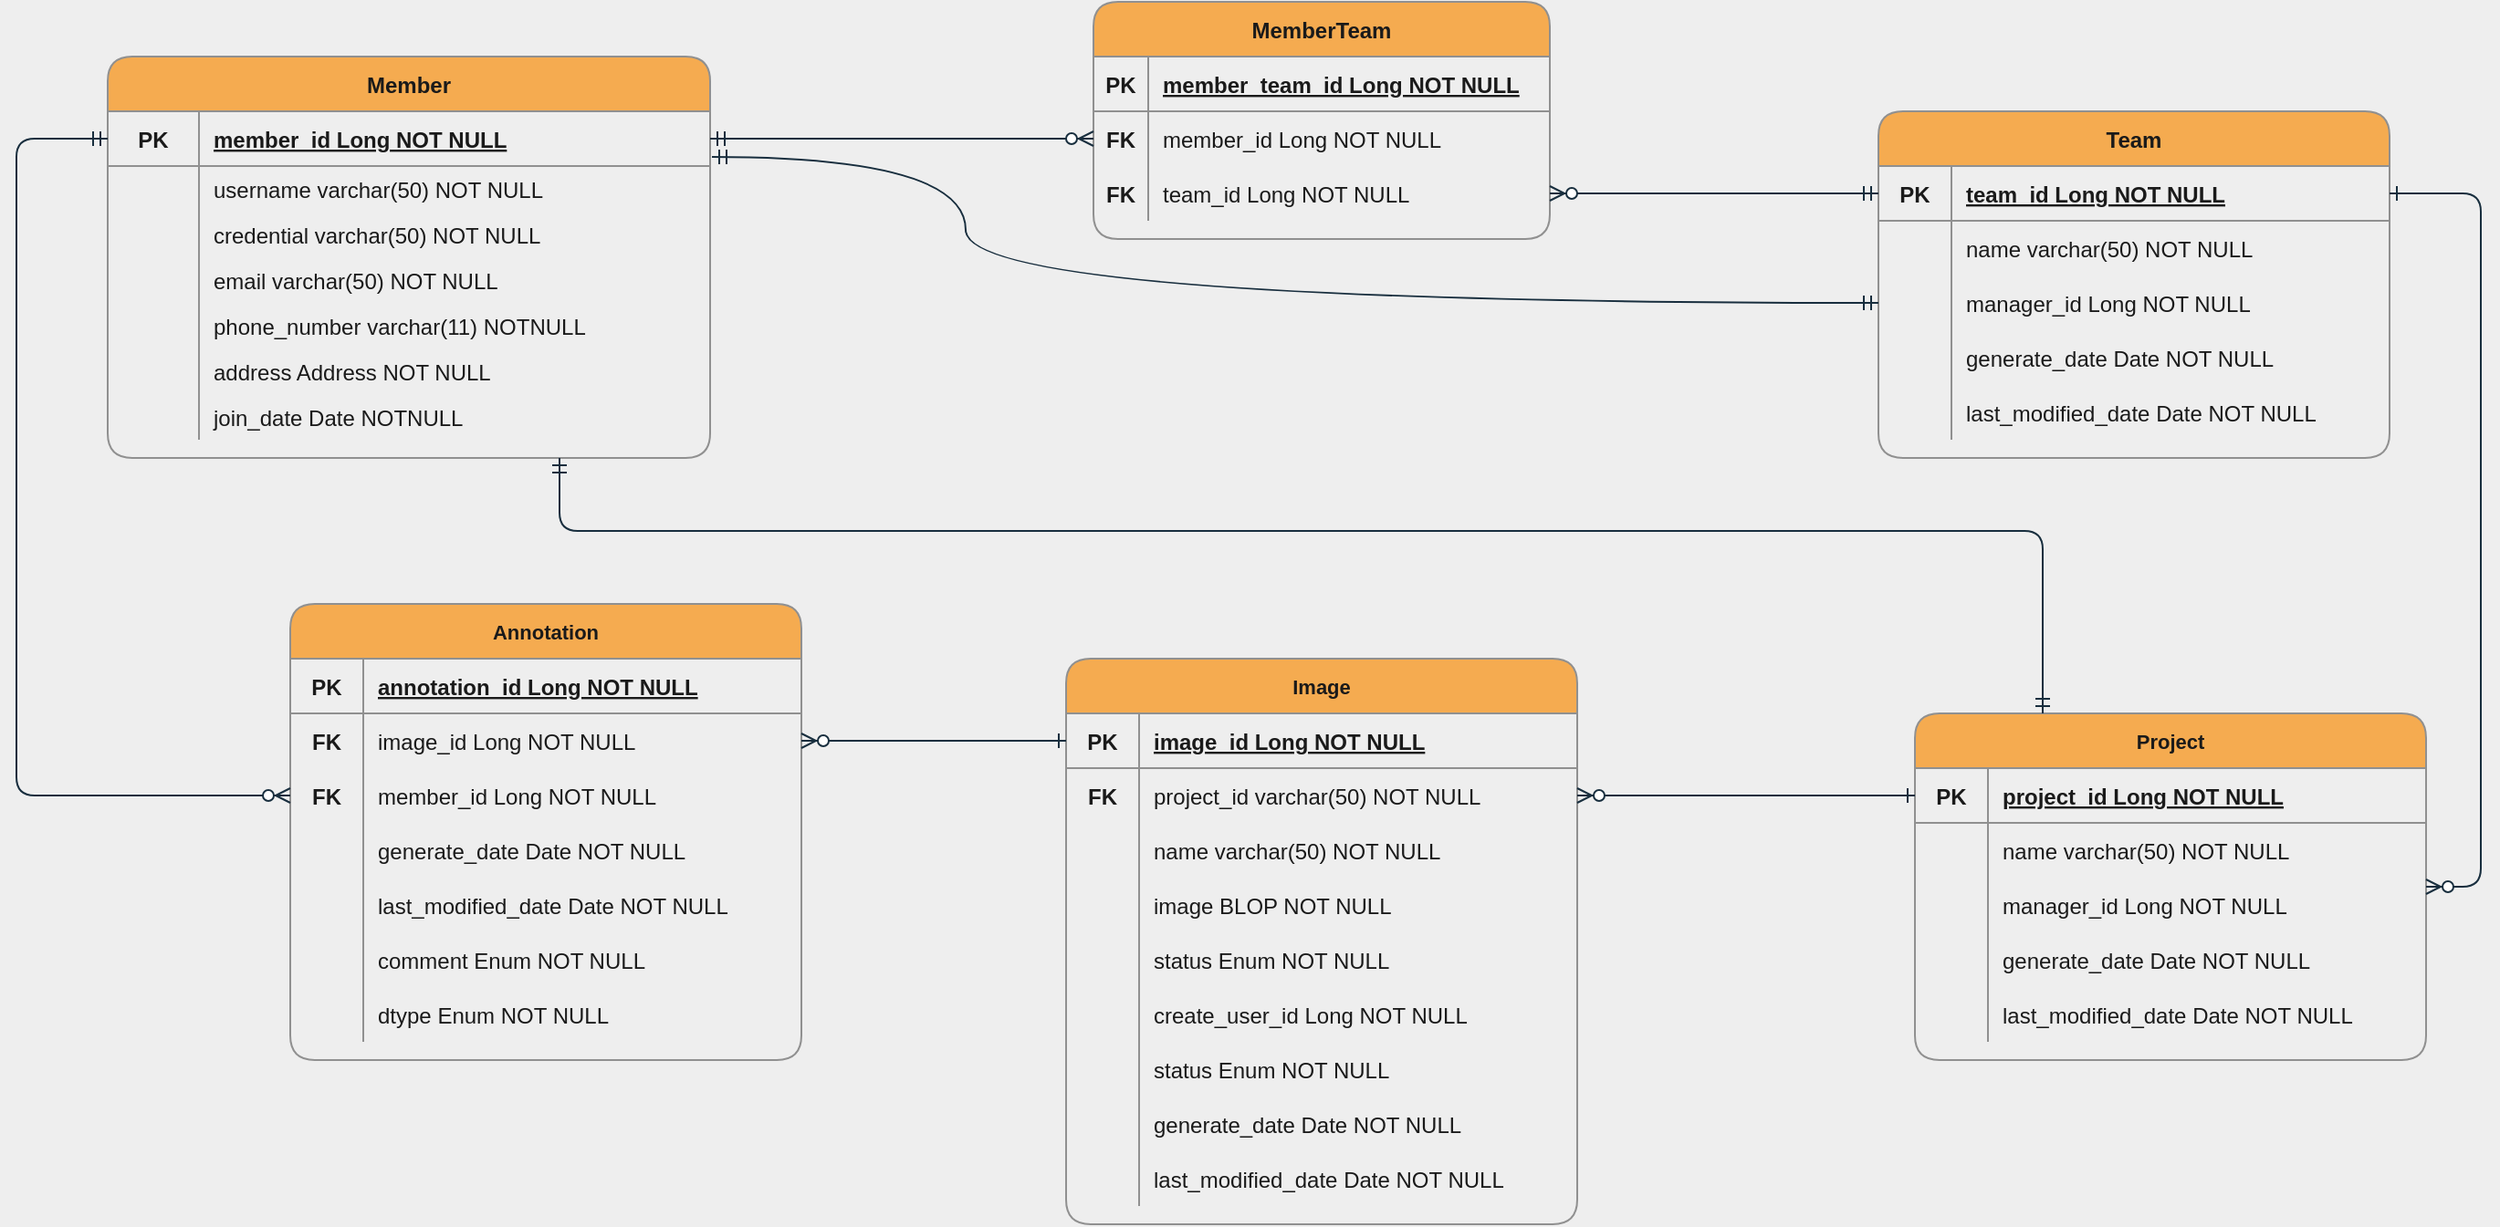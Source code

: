 <mxfile version="16.5.3" type="github">
  <diagram id="R2lEEEUBdFMjLlhIrx00" name="Page-1">
    <mxGraphModel dx="1135" dy="698" grid="1" gridSize="10" guides="1" tooltips="1" connect="1" arrows="1" fold="1" page="1" pageScale="1" pageWidth="291" pageHeight="413" background="#EEEEEE" math="0" shadow="0" extFonts="Permanent Marker^https://fonts.googleapis.com/css?family=Permanent+Marker">
      <root>
        <object label="" id="0">
          <mxCell />
        </object>
        <mxCell id="1" parent="0" />
        <mxCell id="C-vyLk0tnHw3VtMMgP7b-2" value="MemberTeam" style="shape=table;startSize=30;container=1;collapsible=1;childLayout=tableLayout;fixedRows=1;rowLines=0;fontStyle=1;align=center;resizeLast=1;fillColor=#F5AB50;strokeColor=#909090;fontColor=#1A1A1A;rounded=1;" parent="1" vertex="1">
          <mxGeometry x="1070" y="90" width="250" height="130" as="geometry" />
        </mxCell>
        <mxCell id="C-vyLk0tnHw3VtMMgP7b-3" value="" style="shape=partialRectangle;collapsible=0;dropTarget=0;pointerEvents=0;fillColor=none;points=[[0,0.5],[1,0.5]];portConstraint=eastwest;top=0;left=0;right=0;bottom=1;strokeColor=#909090;fontColor=#1A1A1A;rounded=1;" parent="C-vyLk0tnHw3VtMMgP7b-2" vertex="1">
          <mxGeometry y="30" width="250" height="30" as="geometry" />
        </mxCell>
        <mxCell id="C-vyLk0tnHw3VtMMgP7b-4" value="PK" style="shape=partialRectangle;overflow=hidden;connectable=0;fillColor=none;top=0;left=0;bottom=0;right=0;fontStyle=1;strokeColor=#909090;fontColor=#1A1A1A;rounded=1;" parent="C-vyLk0tnHw3VtMMgP7b-3" vertex="1">
          <mxGeometry width="30" height="30" as="geometry">
            <mxRectangle width="30" height="30" as="alternateBounds" />
          </mxGeometry>
        </mxCell>
        <mxCell id="C-vyLk0tnHw3VtMMgP7b-5" value="member_team_id Long NOT NULL " style="shape=partialRectangle;overflow=hidden;connectable=0;fillColor=none;top=0;left=0;bottom=0;right=0;align=left;spacingLeft=6;fontStyle=5;strokeColor=#909090;fontColor=#1A1A1A;rounded=1;" parent="C-vyLk0tnHw3VtMMgP7b-3" vertex="1">
          <mxGeometry x="30" width="220" height="30" as="geometry">
            <mxRectangle width="220" height="30" as="alternateBounds" />
          </mxGeometry>
        </mxCell>
        <mxCell id="C-vyLk0tnHw3VtMMgP7b-6" value="" style="shape=partialRectangle;collapsible=0;dropTarget=0;pointerEvents=0;fillColor=none;points=[[0,0.5],[1,0.5]];portConstraint=eastwest;top=0;left=0;right=0;bottom=0;strokeColor=#909090;fontColor=#1A1A1A;rounded=1;" parent="C-vyLk0tnHw3VtMMgP7b-2" vertex="1">
          <mxGeometry y="60" width="250" height="30" as="geometry" />
        </mxCell>
        <mxCell id="C-vyLk0tnHw3VtMMgP7b-7" value="FK" style="shape=partialRectangle;overflow=hidden;connectable=0;fillColor=none;top=0;left=0;bottom=0;right=0;strokeColor=#909090;fontColor=#1A1A1A;rounded=1;fontStyle=1" parent="C-vyLk0tnHw3VtMMgP7b-6" vertex="1">
          <mxGeometry width="30" height="30" as="geometry">
            <mxRectangle width="30" height="30" as="alternateBounds" />
          </mxGeometry>
        </mxCell>
        <mxCell id="C-vyLk0tnHw3VtMMgP7b-8" value="member_id Long NOT NULL" style="shape=partialRectangle;overflow=hidden;connectable=0;fillColor=none;top=0;left=0;bottom=0;right=0;align=left;spacingLeft=6;strokeColor=#909090;fontColor=#1A1A1A;rounded=1;" parent="C-vyLk0tnHw3VtMMgP7b-6" vertex="1">
          <mxGeometry x="30" width="220" height="30" as="geometry">
            <mxRectangle width="220" height="30" as="alternateBounds" />
          </mxGeometry>
        </mxCell>
        <mxCell id="C-vyLk0tnHw3VtMMgP7b-9" value="" style="shape=partialRectangle;collapsible=0;dropTarget=0;pointerEvents=0;fillColor=none;points=[[0,0.5],[1,0.5]];portConstraint=eastwest;top=0;left=0;right=0;bottom=0;strokeColor=#909090;fontColor=#1A1A1A;rounded=1;" parent="C-vyLk0tnHw3VtMMgP7b-2" vertex="1">
          <mxGeometry y="90" width="250" height="30" as="geometry" />
        </mxCell>
        <mxCell id="C-vyLk0tnHw3VtMMgP7b-10" value="FK" style="shape=partialRectangle;overflow=hidden;connectable=0;fillColor=none;top=0;left=0;bottom=0;right=0;strokeColor=#909090;fontColor=#1A1A1A;rounded=1;fontStyle=1" parent="C-vyLk0tnHw3VtMMgP7b-9" vertex="1">
          <mxGeometry width="30" height="30" as="geometry">
            <mxRectangle width="30" height="30" as="alternateBounds" />
          </mxGeometry>
        </mxCell>
        <mxCell id="C-vyLk0tnHw3VtMMgP7b-11" value="team_id Long NOT NULL" style="shape=partialRectangle;overflow=hidden;connectable=0;fillColor=none;top=0;left=0;bottom=0;right=0;align=left;spacingLeft=6;strokeColor=#909090;fontColor=#1A1A1A;rounded=1;" parent="C-vyLk0tnHw3VtMMgP7b-9" vertex="1">
          <mxGeometry x="30" width="220" height="30" as="geometry">
            <mxRectangle width="220" height="30" as="alternateBounds" />
          </mxGeometry>
        </mxCell>
        <mxCell id="C-vyLk0tnHw3VtMMgP7b-23" value="Member" style="shape=table;startSize=30;container=1;collapsible=1;childLayout=tableLayout;fixedRows=1;rowLines=0;fontStyle=1;align=center;resizeLast=1;fillColor=#F5AB50;strokeColor=#909090;fontColor=#1A1A1A;rounded=1;" parent="1" vertex="1">
          <mxGeometry x="530" y="120" width="330" height="220" as="geometry">
            <mxRectangle x="390" y="165" width="80" height="30" as="alternateBounds" />
          </mxGeometry>
        </mxCell>
        <mxCell id="C-vyLk0tnHw3VtMMgP7b-24" value="" style="shape=partialRectangle;collapsible=0;dropTarget=0;pointerEvents=0;fillColor=none;points=[[0,0.5],[1,0.5]];portConstraint=eastwest;top=0;left=0;right=0;bottom=1;strokeColor=#909090;fontColor=#1A1A1A;rounded=1;" parent="C-vyLk0tnHw3VtMMgP7b-23" vertex="1">
          <mxGeometry y="30" width="330" height="30" as="geometry" />
        </mxCell>
        <mxCell id="C-vyLk0tnHw3VtMMgP7b-25" value="PK" style="shape=partialRectangle;overflow=hidden;connectable=0;fillColor=none;top=0;left=0;bottom=0;right=0;fontStyle=1;strokeColor=#909090;fontColor=#1A1A1A;rounded=1;" parent="C-vyLk0tnHw3VtMMgP7b-24" vertex="1">
          <mxGeometry width="50" height="30" as="geometry">
            <mxRectangle width="50" height="30" as="alternateBounds" />
          </mxGeometry>
        </mxCell>
        <mxCell id="C-vyLk0tnHw3VtMMgP7b-26" value="member_id Long NOT NULL " style="shape=partialRectangle;overflow=hidden;connectable=0;fillColor=none;top=0;left=0;bottom=0;right=0;align=left;spacingLeft=6;fontStyle=5;strokeColor=#909090;fontColor=#1A1A1A;rounded=1;" parent="C-vyLk0tnHw3VtMMgP7b-24" vertex="1">
          <mxGeometry x="50" width="280" height="30" as="geometry">
            <mxRectangle width="280" height="30" as="alternateBounds" />
          </mxGeometry>
        </mxCell>
        <mxCell id="C-vyLk0tnHw3VtMMgP7b-27" value="" style="shape=partialRectangle;collapsible=0;dropTarget=0;pointerEvents=0;fillColor=none;points=[[0,0.5],[1,0.5]];portConstraint=eastwest;top=0;left=0;right=0;bottom=0;strokeColor=#909090;fontColor=#1A1A1A;rounded=1;" parent="C-vyLk0tnHw3VtMMgP7b-23" vertex="1">
          <mxGeometry y="60" width="330" height="25" as="geometry" />
        </mxCell>
        <mxCell id="C-vyLk0tnHw3VtMMgP7b-28" value="" style="shape=partialRectangle;overflow=hidden;connectable=0;fillColor=none;top=0;left=0;bottom=0;right=0;strokeColor=#909090;fontColor=#1A1A1A;rounded=1;" parent="C-vyLk0tnHw3VtMMgP7b-27" vertex="1">
          <mxGeometry width="50" height="25" as="geometry">
            <mxRectangle width="50" height="25" as="alternateBounds" />
          </mxGeometry>
        </mxCell>
        <mxCell id="C-vyLk0tnHw3VtMMgP7b-29" value="username varchar(50) NOT NULL" style="shape=partialRectangle;overflow=hidden;connectable=0;fillColor=none;top=0;left=0;bottom=0;right=0;align=left;spacingLeft=6;strokeColor=#909090;fontColor=#1A1A1A;rounded=1;" parent="C-vyLk0tnHw3VtMMgP7b-27" vertex="1">
          <mxGeometry x="50" width="280" height="25" as="geometry">
            <mxRectangle width="280" height="25" as="alternateBounds" />
          </mxGeometry>
        </mxCell>
        <mxCell id="mvUCAgtBvGVkwwr2Q1S8-31" value="" style="shape=partialRectangle;collapsible=0;dropTarget=0;pointerEvents=0;fillColor=none;points=[[0,0.5],[1,0.5]];portConstraint=eastwest;top=0;left=0;right=0;bottom=0;strokeColor=#909090;fontColor=#1A1A1A;rounded=1;" parent="C-vyLk0tnHw3VtMMgP7b-23" vertex="1">
          <mxGeometry y="85" width="330" height="25" as="geometry" />
        </mxCell>
        <mxCell id="mvUCAgtBvGVkwwr2Q1S8-32" value="" style="shape=partialRectangle;overflow=hidden;connectable=0;fillColor=none;top=0;left=0;bottom=0;right=0;strokeColor=#909090;fontColor=#1A1A1A;rounded=1;" parent="mvUCAgtBvGVkwwr2Q1S8-31" vertex="1">
          <mxGeometry width="50" height="25" as="geometry">
            <mxRectangle width="50" height="25" as="alternateBounds" />
          </mxGeometry>
        </mxCell>
        <mxCell id="mvUCAgtBvGVkwwr2Q1S8-33" value="credential varchar(50) NOT NULL" style="shape=partialRectangle;overflow=hidden;connectable=0;fillColor=none;top=0;left=0;bottom=0;right=0;align=left;spacingLeft=6;strokeColor=#909090;fontColor=#1A1A1A;rounded=1;" parent="mvUCAgtBvGVkwwr2Q1S8-31" vertex="1">
          <mxGeometry x="50" width="280" height="25" as="geometry">
            <mxRectangle width="280" height="25" as="alternateBounds" />
          </mxGeometry>
        </mxCell>
        <mxCell id="mvUCAgtBvGVkwwr2Q1S8-34" value="" style="shape=partialRectangle;collapsible=0;dropTarget=0;pointerEvents=0;fillColor=none;points=[[0,0.5],[1,0.5]];portConstraint=eastwest;top=0;left=0;right=0;bottom=0;strokeColor=#909090;fontColor=#1A1A1A;rounded=1;" parent="C-vyLk0tnHw3VtMMgP7b-23" vertex="1">
          <mxGeometry y="110" width="330" height="25" as="geometry" />
        </mxCell>
        <mxCell id="mvUCAgtBvGVkwwr2Q1S8-35" value="" style="shape=partialRectangle;overflow=hidden;connectable=0;fillColor=none;top=0;left=0;bottom=0;right=0;strokeColor=#909090;fontColor=#1A1A1A;rounded=1;" parent="mvUCAgtBvGVkwwr2Q1S8-34" vertex="1">
          <mxGeometry width="50" height="25" as="geometry">
            <mxRectangle width="50" height="25" as="alternateBounds" />
          </mxGeometry>
        </mxCell>
        <mxCell id="mvUCAgtBvGVkwwr2Q1S8-36" value="email varchar(50) NOT NULL" style="shape=partialRectangle;overflow=hidden;connectable=0;fillColor=none;top=0;left=0;bottom=0;right=0;align=left;spacingLeft=6;strokeColor=#909090;fontColor=#1A1A1A;rounded=1;" parent="mvUCAgtBvGVkwwr2Q1S8-34" vertex="1">
          <mxGeometry x="50" width="280" height="25" as="geometry">
            <mxRectangle width="280" height="25" as="alternateBounds" />
          </mxGeometry>
        </mxCell>
        <mxCell id="mvUCAgtBvGVkwwr2Q1S8-40" value="" style="shape=partialRectangle;collapsible=0;dropTarget=0;pointerEvents=0;fillColor=none;points=[[0,0.5],[1,0.5]];portConstraint=eastwest;top=0;left=0;right=0;bottom=0;strokeColor=#909090;fontColor=#1A1A1A;rounded=1;" parent="C-vyLk0tnHw3VtMMgP7b-23" vertex="1">
          <mxGeometry y="135" width="330" height="25" as="geometry" />
        </mxCell>
        <mxCell id="mvUCAgtBvGVkwwr2Q1S8-41" value="" style="shape=partialRectangle;overflow=hidden;connectable=0;fillColor=none;top=0;left=0;bottom=0;right=0;strokeColor=#909090;fontColor=#1A1A1A;rounded=1;" parent="mvUCAgtBvGVkwwr2Q1S8-40" vertex="1">
          <mxGeometry width="50" height="25" as="geometry">
            <mxRectangle width="50" height="25" as="alternateBounds" />
          </mxGeometry>
        </mxCell>
        <mxCell id="mvUCAgtBvGVkwwr2Q1S8-42" value="phone_number varchar(11) NOTNULL" style="shape=partialRectangle;overflow=hidden;connectable=0;fillColor=none;top=0;left=0;bottom=0;right=0;align=left;spacingLeft=6;strokeColor=#909090;fontColor=#1A1A1A;rounded=1;" parent="mvUCAgtBvGVkwwr2Q1S8-40" vertex="1">
          <mxGeometry x="50" width="280" height="25" as="geometry">
            <mxRectangle width="280" height="25" as="alternateBounds" />
          </mxGeometry>
        </mxCell>
        <mxCell id="mvUCAgtBvGVkwwr2Q1S8-37" value="" style="shape=partialRectangle;collapsible=0;dropTarget=0;pointerEvents=0;fillColor=none;points=[[0,0.5],[1,0.5]];portConstraint=eastwest;top=0;left=0;right=0;bottom=0;strokeColor=#909090;fontColor=#1A1A1A;rounded=1;" parent="C-vyLk0tnHw3VtMMgP7b-23" vertex="1">
          <mxGeometry y="160" width="330" height="25" as="geometry" />
        </mxCell>
        <mxCell id="mvUCAgtBvGVkwwr2Q1S8-38" value="" style="shape=partialRectangle;overflow=hidden;connectable=0;fillColor=none;top=0;left=0;bottom=0;right=0;strokeColor=#909090;fontColor=#1A1A1A;rounded=1;" parent="mvUCAgtBvGVkwwr2Q1S8-37" vertex="1">
          <mxGeometry width="50" height="25" as="geometry">
            <mxRectangle width="50" height="25" as="alternateBounds" />
          </mxGeometry>
        </mxCell>
        <mxCell id="mvUCAgtBvGVkwwr2Q1S8-39" value="address Address NOT NULL" style="shape=partialRectangle;overflow=hidden;connectable=0;fillColor=none;top=0;left=0;bottom=0;right=0;align=left;spacingLeft=6;strokeColor=#909090;fontColor=#1A1A1A;rounded=1;" parent="mvUCAgtBvGVkwwr2Q1S8-37" vertex="1">
          <mxGeometry x="50" width="280" height="25" as="geometry">
            <mxRectangle width="280" height="25" as="alternateBounds" />
          </mxGeometry>
        </mxCell>
        <mxCell id="mvUCAgtBvGVkwwr2Q1S8-43" value="" style="shape=partialRectangle;collapsible=0;dropTarget=0;pointerEvents=0;fillColor=none;points=[[0,0.5],[1,0.5]];portConstraint=eastwest;top=0;left=0;right=0;bottom=0;strokeColor=#909090;fontColor=#1A1A1A;rounded=1;" parent="C-vyLk0tnHw3VtMMgP7b-23" vertex="1">
          <mxGeometry y="185" width="330" height="25" as="geometry" />
        </mxCell>
        <mxCell id="mvUCAgtBvGVkwwr2Q1S8-44" value="" style="shape=partialRectangle;overflow=hidden;connectable=0;fillColor=none;top=0;left=0;bottom=0;right=0;strokeColor=#909090;fontColor=#1A1A1A;rounded=1;" parent="mvUCAgtBvGVkwwr2Q1S8-43" vertex="1">
          <mxGeometry width="50" height="25" as="geometry">
            <mxRectangle width="50" height="25" as="alternateBounds" />
          </mxGeometry>
        </mxCell>
        <mxCell id="mvUCAgtBvGVkwwr2Q1S8-45" value="join_date Date NOTNULL" style="shape=partialRectangle;overflow=hidden;connectable=0;fillColor=none;top=0;left=0;bottom=0;right=0;align=left;spacingLeft=6;strokeColor=#909090;fontColor=#1A1A1A;rounded=1;" parent="mvUCAgtBvGVkwwr2Q1S8-43" vertex="1">
          <mxGeometry x="50" width="280" height="25" as="geometry">
            <mxRectangle width="280" height="25" as="alternateBounds" />
          </mxGeometry>
        </mxCell>
        <mxCell id="C-vyLk0tnHw3VtMMgP7b-13" value="Team" style="shape=table;startSize=30;container=1;collapsible=1;childLayout=tableLayout;fixedRows=1;rowLines=0;fontStyle=1;align=center;resizeLast=1;fillColor=#F5AB50;strokeColor=#909090;fontColor=#1A1A1A;rounded=1;" parent="1" vertex="1">
          <mxGeometry x="1500" y="150" width="280" height="190" as="geometry" />
        </mxCell>
        <mxCell id="C-vyLk0tnHw3VtMMgP7b-14" value="" style="shape=partialRectangle;collapsible=0;dropTarget=0;pointerEvents=0;fillColor=none;points=[[0,0.5],[1,0.5]];portConstraint=eastwest;top=0;left=0;right=0;bottom=1;strokeColor=#909090;fontColor=#1A1A1A;rounded=1;" parent="C-vyLk0tnHw3VtMMgP7b-13" vertex="1">
          <mxGeometry y="30" width="280" height="30" as="geometry" />
        </mxCell>
        <mxCell id="C-vyLk0tnHw3VtMMgP7b-15" value="PK" style="shape=partialRectangle;overflow=hidden;connectable=0;fillColor=none;top=0;left=0;bottom=0;right=0;fontStyle=1;strokeColor=#909090;fontColor=#1A1A1A;rounded=1;" parent="C-vyLk0tnHw3VtMMgP7b-14" vertex="1">
          <mxGeometry width="40" height="30" as="geometry">
            <mxRectangle width="40" height="30" as="alternateBounds" />
          </mxGeometry>
        </mxCell>
        <mxCell id="C-vyLk0tnHw3VtMMgP7b-16" value="team_id Long NOT NULL " style="shape=partialRectangle;overflow=hidden;connectable=0;fillColor=none;top=0;left=0;bottom=0;right=0;align=left;spacingLeft=6;fontStyle=5;strokeColor=#909090;fontColor=#1A1A1A;rounded=1;" parent="C-vyLk0tnHw3VtMMgP7b-14" vertex="1">
          <mxGeometry x="40" width="240" height="30" as="geometry">
            <mxRectangle width="240" height="30" as="alternateBounds" />
          </mxGeometry>
        </mxCell>
        <mxCell id="C-vyLk0tnHw3VtMMgP7b-17" value="" style="shape=partialRectangle;collapsible=0;dropTarget=0;pointerEvents=0;fillColor=none;points=[[0,0.5],[1,0.5]];portConstraint=eastwest;top=0;left=0;right=0;bottom=0;strokeColor=#909090;fontColor=#1A1A1A;rounded=1;" parent="C-vyLk0tnHw3VtMMgP7b-13" vertex="1">
          <mxGeometry y="60" width="280" height="30" as="geometry" />
        </mxCell>
        <mxCell id="C-vyLk0tnHw3VtMMgP7b-18" value="" style="shape=partialRectangle;overflow=hidden;connectable=0;fillColor=none;top=0;left=0;bottom=0;right=0;strokeColor=#909090;fontColor=#1A1A1A;rounded=1;" parent="C-vyLk0tnHw3VtMMgP7b-17" vertex="1">
          <mxGeometry width="40" height="30" as="geometry">
            <mxRectangle width="40" height="30" as="alternateBounds" />
          </mxGeometry>
        </mxCell>
        <mxCell id="C-vyLk0tnHw3VtMMgP7b-19" value="name varchar(50) NOT NULL" style="shape=partialRectangle;overflow=hidden;connectable=0;fillColor=none;top=0;left=0;bottom=0;right=0;align=left;spacingLeft=6;strokeColor=#909090;fontColor=#1A1A1A;rounded=1;" parent="C-vyLk0tnHw3VtMMgP7b-17" vertex="1">
          <mxGeometry x="40" width="240" height="30" as="geometry">
            <mxRectangle width="240" height="30" as="alternateBounds" />
          </mxGeometry>
        </mxCell>
        <mxCell id="mvUCAgtBvGVkwwr2Q1S8-72" value="" style="shape=partialRectangle;collapsible=0;dropTarget=0;pointerEvents=0;fillColor=none;points=[[0,0.5],[1,0.5]];portConstraint=eastwest;top=0;left=0;right=0;bottom=0;strokeColor=#909090;fontColor=#1A1A1A;rounded=1;" parent="C-vyLk0tnHw3VtMMgP7b-13" vertex="1">
          <mxGeometry y="90" width="280" height="30" as="geometry" />
        </mxCell>
        <mxCell id="mvUCAgtBvGVkwwr2Q1S8-73" value="" style="shape=partialRectangle;overflow=hidden;connectable=0;fillColor=none;top=0;left=0;bottom=0;right=0;strokeColor=#909090;fontColor=#1A1A1A;rounded=1;" parent="mvUCAgtBvGVkwwr2Q1S8-72" vertex="1">
          <mxGeometry width="40" height="30" as="geometry">
            <mxRectangle width="40" height="30" as="alternateBounds" />
          </mxGeometry>
        </mxCell>
        <mxCell id="mvUCAgtBvGVkwwr2Q1S8-74" value="manager_id Long NOT NULL" style="shape=partialRectangle;overflow=hidden;connectable=0;fillColor=none;top=0;left=0;bottom=0;right=0;align=left;spacingLeft=6;strokeColor=#909090;fontColor=#1A1A1A;rounded=1;" parent="mvUCAgtBvGVkwwr2Q1S8-72" vertex="1">
          <mxGeometry x="40" width="240" height="30" as="geometry">
            <mxRectangle width="240" height="30" as="alternateBounds" />
          </mxGeometry>
        </mxCell>
        <mxCell id="C-vyLk0tnHw3VtMMgP7b-20" value="" style="shape=partialRectangle;collapsible=0;dropTarget=0;pointerEvents=0;fillColor=none;points=[[0,0.5],[1,0.5]];portConstraint=eastwest;top=0;left=0;right=0;bottom=0;strokeColor=#909090;fontColor=#1A1A1A;rounded=1;" parent="C-vyLk0tnHw3VtMMgP7b-13" vertex="1">
          <mxGeometry y="120" width="280" height="30" as="geometry" />
        </mxCell>
        <mxCell id="C-vyLk0tnHw3VtMMgP7b-21" value="" style="shape=partialRectangle;overflow=hidden;connectable=0;fillColor=none;top=0;left=0;bottom=0;right=0;strokeColor=#909090;fontColor=#1A1A1A;rounded=1;" parent="C-vyLk0tnHw3VtMMgP7b-20" vertex="1">
          <mxGeometry width="40" height="30" as="geometry">
            <mxRectangle width="40" height="30" as="alternateBounds" />
          </mxGeometry>
        </mxCell>
        <mxCell id="C-vyLk0tnHw3VtMMgP7b-22" value="generate_date Date NOT NULL" style="shape=partialRectangle;overflow=hidden;connectable=0;fillColor=none;top=0;left=0;bottom=0;right=0;align=left;spacingLeft=6;strokeColor=#909090;fontColor=#1A1A1A;rounded=1;" parent="C-vyLk0tnHw3VtMMgP7b-20" vertex="1">
          <mxGeometry x="40" width="240" height="30" as="geometry">
            <mxRectangle width="240" height="30" as="alternateBounds" />
          </mxGeometry>
        </mxCell>
        <mxCell id="mvUCAgtBvGVkwwr2Q1S8-234" value="" style="shape=partialRectangle;collapsible=0;dropTarget=0;pointerEvents=0;fillColor=none;points=[[0,0.5],[1,0.5]];portConstraint=eastwest;top=0;left=0;right=0;bottom=0;strokeColor=#909090;fontColor=#1A1A1A;rounded=1;" parent="C-vyLk0tnHw3VtMMgP7b-13" vertex="1">
          <mxGeometry y="150" width="280" height="30" as="geometry" />
        </mxCell>
        <mxCell id="mvUCAgtBvGVkwwr2Q1S8-235" value="" style="shape=partialRectangle;overflow=hidden;connectable=0;fillColor=none;top=0;left=0;bottom=0;right=0;strokeColor=#909090;fontColor=#1A1A1A;rounded=1;" parent="mvUCAgtBvGVkwwr2Q1S8-234" vertex="1">
          <mxGeometry width="40" height="30" as="geometry">
            <mxRectangle width="40" height="30" as="alternateBounds" />
          </mxGeometry>
        </mxCell>
        <mxCell id="mvUCAgtBvGVkwwr2Q1S8-236" value="last_modified_date Date NOT NULL" style="shape=partialRectangle;overflow=hidden;connectable=0;fillColor=none;top=0;left=0;bottom=0;right=0;align=left;spacingLeft=6;strokeColor=#909090;fontColor=#1A1A1A;rounded=1;" parent="mvUCAgtBvGVkwwr2Q1S8-234" vertex="1">
          <mxGeometry x="40" width="240" height="30" as="geometry">
            <mxRectangle width="240" height="30" as="alternateBounds" />
          </mxGeometry>
        </mxCell>
        <mxCell id="mvUCAgtBvGVkwwr2Q1S8-92" value="Image" style="shape=table;startSize=30;container=1;collapsible=1;childLayout=tableLayout;fixedRows=1;rowLines=0;fontStyle=1;align=center;resizeLast=1;fillColor=#F5AB50;strokeColor=#909090;fontColor=#1A1A1A;rounded=1;sketch=0;hachureGap=4;fontFamily=Helvetica;fontSize=11;" parent="1" vertex="1">
          <mxGeometry x="1055" y="450" width="280" height="310.0" as="geometry" />
        </mxCell>
        <mxCell id="mvUCAgtBvGVkwwr2Q1S8-93" value="" style="shape=partialRectangle;collapsible=0;dropTarget=0;pointerEvents=0;fillColor=none;points=[[0,0.5],[1,0.5]];portConstraint=eastwest;top=0;left=0;right=0;bottom=1;strokeColor=#909090;fontColor=#1A1A1A;rounded=1;" parent="mvUCAgtBvGVkwwr2Q1S8-92" vertex="1">
          <mxGeometry y="30" width="280" height="30" as="geometry" />
        </mxCell>
        <mxCell id="mvUCAgtBvGVkwwr2Q1S8-94" value="PK" style="shape=partialRectangle;overflow=hidden;connectable=0;fillColor=none;top=0;left=0;bottom=0;right=0;fontStyle=1;strokeColor=#909090;fontColor=#1A1A1A;rounded=1;" parent="mvUCAgtBvGVkwwr2Q1S8-93" vertex="1">
          <mxGeometry width="40" height="30" as="geometry">
            <mxRectangle width="40" height="30" as="alternateBounds" />
          </mxGeometry>
        </mxCell>
        <mxCell id="mvUCAgtBvGVkwwr2Q1S8-95" value="image_id Long NOT NULL " style="shape=partialRectangle;overflow=hidden;connectable=0;fillColor=none;top=0;left=0;bottom=0;right=0;align=left;spacingLeft=6;fontStyle=5;strokeColor=#909090;fontColor=#1A1A1A;rounded=1;" parent="mvUCAgtBvGVkwwr2Q1S8-93" vertex="1">
          <mxGeometry x="40" width="240" height="30" as="geometry">
            <mxRectangle width="240" height="30" as="alternateBounds" />
          </mxGeometry>
        </mxCell>
        <mxCell id="mvUCAgtBvGVkwwr2Q1S8-96" value="" style="shape=partialRectangle;collapsible=0;dropTarget=0;pointerEvents=0;fillColor=none;points=[[0,0.5],[1,0.5]];portConstraint=eastwest;top=0;left=0;right=0;bottom=0;strokeColor=#909090;fontColor=#1A1A1A;rounded=1;" parent="mvUCAgtBvGVkwwr2Q1S8-92" vertex="1">
          <mxGeometry y="60" width="280" height="30" as="geometry" />
        </mxCell>
        <mxCell id="mvUCAgtBvGVkwwr2Q1S8-97" value="FK" style="shape=partialRectangle;overflow=hidden;connectable=0;fillColor=none;top=0;left=0;bottom=0;right=0;strokeColor=#909090;fontColor=#1A1A1A;rounded=1;fontStyle=1" parent="mvUCAgtBvGVkwwr2Q1S8-96" vertex="1">
          <mxGeometry width="40" height="30" as="geometry">
            <mxRectangle width="40" height="30" as="alternateBounds" />
          </mxGeometry>
        </mxCell>
        <mxCell id="mvUCAgtBvGVkwwr2Q1S8-98" value="project_id varchar(50) NOT NULL" style="shape=partialRectangle;overflow=hidden;connectable=0;fillColor=none;top=0;left=0;bottom=0;right=0;align=left;spacingLeft=6;strokeColor=#909090;fontColor=#1A1A1A;rounded=1;" parent="mvUCAgtBvGVkwwr2Q1S8-96" vertex="1">
          <mxGeometry x="40" width="240" height="30" as="geometry">
            <mxRectangle width="240" height="30" as="alternateBounds" />
          </mxGeometry>
        </mxCell>
        <mxCell id="mvUCAgtBvGVkwwr2Q1S8-109" value="" style="shape=partialRectangle;collapsible=0;dropTarget=0;pointerEvents=0;fillColor=none;points=[[0,0.5],[1,0.5]];portConstraint=eastwest;top=0;left=0;right=0;bottom=0;strokeColor=#909090;fontColor=#1A1A1A;rounded=1;" parent="mvUCAgtBvGVkwwr2Q1S8-92" vertex="1">
          <mxGeometry y="90" width="280" height="30" as="geometry" />
        </mxCell>
        <mxCell id="mvUCAgtBvGVkwwr2Q1S8-110" value="" style="shape=partialRectangle;overflow=hidden;connectable=0;fillColor=none;top=0;left=0;bottom=0;right=0;strokeColor=#909090;fontColor=#1A1A1A;rounded=1;" parent="mvUCAgtBvGVkwwr2Q1S8-109" vertex="1">
          <mxGeometry width="40" height="30" as="geometry">
            <mxRectangle width="40" height="30" as="alternateBounds" />
          </mxGeometry>
        </mxCell>
        <mxCell id="mvUCAgtBvGVkwwr2Q1S8-111" value="name varchar(50) NOT NULL" style="shape=partialRectangle;overflow=hidden;connectable=0;fillColor=none;top=0;left=0;bottom=0;right=0;align=left;spacingLeft=6;strokeColor=#909090;fontColor=#1A1A1A;rounded=1;" parent="mvUCAgtBvGVkwwr2Q1S8-109" vertex="1">
          <mxGeometry x="40" width="240" height="30" as="geometry">
            <mxRectangle width="240" height="30" as="alternateBounds" />
          </mxGeometry>
        </mxCell>
        <mxCell id="mvUCAgtBvGVkwwr2Q1S8-113" value="" style="shape=partialRectangle;collapsible=0;dropTarget=0;pointerEvents=0;fillColor=none;points=[[0,0.5],[1,0.5]];portConstraint=eastwest;top=0;left=0;right=0;bottom=0;strokeColor=#909090;fontColor=#1A1A1A;rounded=1;" parent="mvUCAgtBvGVkwwr2Q1S8-92" vertex="1">
          <mxGeometry y="120" width="280" height="30" as="geometry" />
        </mxCell>
        <mxCell id="mvUCAgtBvGVkwwr2Q1S8-114" value="" style="shape=partialRectangle;overflow=hidden;connectable=0;fillColor=none;top=0;left=0;bottom=0;right=0;strokeColor=#909090;fontColor=#1A1A1A;rounded=1;" parent="mvUCAgtBvGVkwwr2Q1S8-113" vertex="1">
          <mxGeometry width="40" height="30" as="geometry">
            <mxRectangle width="40" height="30" as="alternateBounds" />
          </mxGeometry>
        </mxCell>
        <mxCell id="mvUCAgtBvGVkwwr2Q1S8-115" value="image BLOP NOT NULL" style="shape=partialRectangle;overflow=hidden;connectable=0;fillColor=none;top=0;left=0;bottom=0;right=0;align=left;spacingLeft=6;strokeColor=#909090;fontColor=#1A1A1A;rounded=1;" parent="mvUCAgtBvGVkwwr2Q1S8-113" vertex="1">
          <mxGeometry x="40" width="240" height="30" as="geometry">
            <mxRectangle width="240" height="30" as="alternateBounds" />
          </mxGeometry>
        </mxCell>
        <mxCell id="mvUCAgtBvGVkwwr2Q1S8-225" value="" style="shape=partialRectangle;collapsible=0;dropTarget=0;pointerEvents=0;fillColor=none;points=[[0,0.5],[1,0.5]];portConstraint=eastwest;top=0;left=0;right=0;bottom=0;strokeColor=#909090;fontColor=#1A1A1A;rounded=1;" parent="mvUCAgtBvGVkwwr2Q1S8-92" vertex="1">
          <mxGeometry y="150" width="280" height="30" as="geometry" />
        </mxCell>
        <mxCell id="mvUCAgtBvGVkwwr2Q1S8-226" value="" style="shape=partialRectangle;overflow=hidden;connectable=0;fillColor=none;top=0;left=0;bottom=0;right=0;strokeColor=#909090;fontColor=#1A1A1A;rounded=1;" parent="mvUCAgtBvGVkwwr2Q1S8-225" vertex="1">
          <mxGeometry width="40" height="30" as="geometry">
            <mxRectangle width="40" height="30" as="alternateBounds" />
          </mxGeometry>
        </mxCell>
        <mxCell id="mvUCAgtBvGVkwwr2Q1S8-227" value="status Enum NOT NULL" style="shape=partialRectangle;overflow=hidden;connectable=0;fillColor=none;top=0;left=0;bottom=0;right=0;align=left;spacingLeft=6;strokeColor=#909090;fontColor=#1A1A1A;rounded=1;" parent="mvUCAgtBvGVkwwr2Q1S8-225" vertex="1">
          <mxGeometry x="40" width="240" height="30" as="geometry">
            <mxRectangle width="240" height="30" as="alternateBounds" />
          </mxGeometry>
        </mxCell>
        <mxCell id="mvUCAgtBvGVkwwr2Q1S8-99" value="" style="shape=partialRectangle;collapsible=0;dropTarget=0;pointerEvents=0;fillColor=none;points=[[0,0.5],[1,0.5]];portConstraint=eastwest;top=0;left=0;right=0;bottom=0;strokeColor=#909090;fontColor=#1A1A1A;rounded=1;" parent="mvUCAgtBvGVkwwr2Q1S8-92" vertex="1">
          <mxGeometry y="180" width="280" height="30" as="geometry" />
        </mxCell>
        <mxCell id="mvUCAgtBvGVkwwr2Q1S8-100" value="" style="shape=partialRectangle;overflow=hidden;connectable=0;fillColor=none;top=0;left=0;bottom=0;right=0;strokeColor=#909090;fontColor=#1A1A1A;rounded=1;" parent="mvUCAgtBvGVkwwr2Q1S8-99" vertex="1">
          <mxGeometry width="40" height="30" as="geometry">
            <mxRectangle width="40" height="30" as="alternateBounds" />
          </mxGeometry>
        </mxCell>
        <mxCell id="mvUCAgtBvGVkwwr2Q1S8-101" value="create_user_id Long NOT NULL" style="shape=partialRectangle;overflow=hidden;connectable=0;fillColor=none;top=0;left=0;bottom=0;right=0;align=left;spacingLeft=6;strokeColor=#909090;fontColor=#1A1A1A;rounded=1;" parent="mvUCAgtBvGVkwwr2Q1S8-99" vertex="1">
          <mxGeometry x="40" width="240" height="30" as="geometry">
            <mxRectangle width="240" height="30" as="alternateBounds" />
          </mxGeometry>
        </mxCell>
        <mxCell id="mvUCAgtBvGVkwwr2Q1S8-150" value="" style="shape=partialRectangle;collapsible=0;dropTarget=0;pointerEvents=0;fillColor=none;points=[[0,0.5],[1,0.5]];portConstraint=eastwest;top=0;left=0;right=0;bottom=0;strokeColor=#909090;fontColor=#1A1A1A;rounded=1;" parent="mvUCAgtBvGVkwwr2Q1S8-92" vertex="1">
          <mxGeometry y="210" width="280" height="30" as="geometry" />
        </mxCell>
        <mxCell id="mvUCAgtBvGVkwwr2Q1S8-151" value="" style="shape=partialRectangle;overflow=hidden;connectable=0;fillColor=none;top=0;left=0;bottom=0;right=0;strokeColor=#909090;fontColor=#1A1A1A;rounded=1;" parent="mvUCAgtBvGVkwwr2Q1S8-150" vertex="1">
          <mxGeometry width="40" height="30" as="geometry">
            <mxRectangle width="40" height="30" as="alternateBounds" />
          </mxGeometry>
        </mxCell>
        <mxCell id="mvUCAgtBvGVkwwr2Q1S8-152" value="status Enum NOT NULL" style="shape=partialRectangle;overflow=hidden;connectable=0;fillColor=none;top=0;left=0;bottom=0;right=0;align=left;spacingLeft=6;strokeColor=#909090;fontColor=#1A1A1A;rounded=1;" parent="mvUCAgtBvGVkwwr2Q1S8-150" vertex="1">
          <mxGeometry x="40" width="240" height="30" as="geometry">
            <mxRectangle width="240" height="30" as="alternateBounds" />
          </mxGeometry>
        </mxCell>
        <mxCell id="mvUCAgtBvGVkwwr2Q1S8-105" value="" style="shape=partialRectangle;collapsible=0;dropTarget=0;pointerEvents=0;fillColor=none;points=[[0,0.5],[1,0.5]];portConstraint=eastwest;top=0;left=0;right=0;bottom=0;strokeColor=#909090;fontColor=#1A1A1A;rounded=1;" parent="mvUCAgtBvGVkwwr2Q1S8-92" vertex="1">
          <mxGeometry y="240" width="280" height="30" as="geometry" />
        </mxCell>
        <mxCell id="mvUCAgtBvGVkwwr2Q1S8-106" value="" style="shape=partialRectangle;overflow=hidden;connectable=0;fillColor=none;top=0;left=0;bottom=0;right=0;strokeColor=#909090;fontColor=#1A1A1A;rounded=1;" parent="mvUCAgtBvGVkwwr2Q1S8-105" vertex="1">
          <mxGeometry width="40" height="30" as="geometry">
            <mxRectangle width="40" height="30" as="alternateBounds" />
          </mxGeometry>
        </mxCell>
        <mxCell id="mvUCAgtBvGVkwwr2Q1S8-107" value="generate_date Date NOT NULL" style="shape=partialRectangle;overflow=hidden;connectable=0;fillColor=none;top=0;left=0;bottom=0;right=0;align=left;spacingLeft=6;strokeColor=#909090;fontColor=#1A1A1A;rounded=1;" parent="mvUCAgtBvGVkwwr2Q1S8-105" vertex="1">
          <mxGeometry x="40" width="240" height="30" as="geometry">
            <mxRectangle width="240" height="30" as="alternateBounds" />
          </mxGeometry>
        </mxCell>
        <mxCell id="mvUCAgtBvGVkwwr2Q1S8-102" value="" style="shape=partialRectangle;collapsible=0;dropTarget=0;pointerEvents=0;fillColor=none;points=[[0,0.5],[1,0.5]];portConstraint=eastwest;top=0;left=0;right=0;bottom=0;strokeColor=#909090;fontColor=#1A1A1A;rounded=1;" parent="mvUCAgtBvGVkwwr2Q1S8-92" vertex="1">
          <mxGeometry y="270" width="280" height="30" as="geometry" />
        </mxCell>
        <mxCell id="mvUCAgtBvGVkwwr2Q1S8-103" value="" style="shape=partialRectangle;overflow=hidden;connectable=0;fillColor=none;top=0;left=0;bottom=0;right=0;strokeColor=#909090;fontColor=#1A1A1A;rounded=1;" parent="mvUCAgtBvGVkwwr2Q1S8-102" vertex="1">
          <mxGeometry width="40" height="30" as="geometry">
            <mxRectangle width="40" height="30" as="alternateBounds" />
          </mxGeometry>
        </mxCell>
        <mxCell id="mvUCAgtBvGVkwwr2Q1S8-104" value="last_modified_date Date NOT NULL" style="shape=partialRectangle;overflow=hidden;connectable=0;fillColor=none;top=0;left=0;bottom=0;right=0;align=left;spacingLeft=6;strokeColor=#909090;fontColor=#1A1A1A;rounded=1;" parent="mvUCAgtBvGVkwwr2Q1S8-102" vertex="1">
          <mxGeometry x="40" width="240" height="30" as="geometry">
            <mxRectangle width="240" height="30" as="alternateBounds" />
          </mxGeometry>
        </mxCell>
        <mxCell id="mvUCAgtBvGVkwwr2Q1S8-123" value="" style="edgeStyle=entityRelationEdgeStyle;fontSize=12;html=1;endArrow=ERzeroToMany;startArrow=ERmandOne;rounded=1;labelBackgroundColor=#EEEEEE;fontFamily=Helvetica;fontColor=#1A1A1A;strokeColor=#182E3E;elbow=vertical;exitX=1;exitY=0.5;exitDx=0;exitDy=0;entryX=0;entryY=0.5;entryDx=0;entryDy=0;" parent="1" source="C-vyLk0tnHw3VtMMgP7b-24" target="C-vyLk0tnHw3VtMMgP7b-6" edge="1">
          <mxGeometry width="100" height="100" relative="1" as="geometry">
            <mxPoint x="1020" y="440" as="sourcePoint" />
            <mxPoint x="1030" y="200" as="targetPoint" />
          </mxGeometry>
        </mxCell>
        <mxCell id="mvUCAgtBvGVkwwr2Q1S8-125" value="Annotation" style="shape=table;startSize=30;container=1;collapsible=1;childLayout=tableLayout;fixedRows=1;rowLines=0;fontStyle=1;align=center;resizeLast=1;fillColor=#F5AB50;strokeColor=#909090;fontColor=#1A1A1A;rounded=1;sketch=0;hachureGap=4;fontFamily=Helvetica;fontSize=11;" parent="1" vertex="1">
          <mxGeometry x="630" y="420" width="280" height="250.0" as="geometry" />
        </mxCell>
        <mxCell id="mvUCAgtBvGVkwwr2Q1S8-126" value="" style="shape=partialRectangle;collapsible=0;dropTarget=0;pointerEvents=0;fillColor=none;points=[[0,0.5],[1,0.5]];portConstraint=eastwest;top=0;left=0;right=0;bottom=1;strokeColor=#909090;fontColor=#1A1A1A;rounded=1;" parent="mvUCAgtBvGVkwwr2Q1S8-125" vertex="1">
          <mxGeometry y="30" width="280" height="30" as="geometry" />
        </mxCell>
        <mxCell id="mvUCAgtBvGVkwwr2Q1S8-127" value="PK" style="shape=partialRectangle;overflow=hidden;connectable=0;fillColor=none;top=0;left=0;bottom=0;right=0;fontStyle=1;strokeColor=#909090;fontColor=#1A1A1A;rounded=1;" parent="mvUCAgtBvGVkwwr2Q1S8-126" vertex="1">
          <mxGeometry width="40" height="30" as="geometry">
            <mxRectangle width="40" height="30" as="alternateBounds" />
          </mxGeometry>
        </mxCell>
        <mxCell id="mvUCAgtBvGVkwwr2Q1S8-128" value="annotation_id Long NOT NULL " style="shape=partialRectangle;overflow=hidden;connectable=0;fillColor=none;top=0;left=0;bottom=0;right=0;align=left;spacingLeft=6;fontStyle=5;strokeColor=#909090;fontColor=#1A1A1A;rounded=1;" parent="mvUCAgtBvGVkwwr2Q1S8-126" vertex="1">
          <mxGeometry x="40" width="240" height="30" as="geometry">
            <mxRectangle width="240" height="30" as="alternateBounds" />
          </mxGeometry>
        </mxCell>
        <mxCell id="mvUCAgtBvGVkwwr2Q1S8-129" value="" style="shape=partialRectangle;collapsible=0;dropTarget=0;pointerEvents=0;fillColor=none;points=[[0,0.5],[1,0.5]];portConstraint=eastwest;top=0;left=0;right=0;bottom=0;strokeColor=#909090;fontColor=#1A1A1A;rounded=1;" parent="mvUCAgtBvGVkwwr2Q1S8-125" vertex="1">
          <mxGeometry y="60" width="280" height="30" as="geometry" />
        </mxCell>
        <mxCell id="mvUCAgtBvGVkwwr2Q1S8-130" value="FK" style="shape=partialRectangle;overflow=hidden;connectable=0;fillColor=none;top=0;left=0;bottom=0;right=0;strokeColor=#909090;fontColor=#1A1A1A;rounded=1;fontStyle=1" parent="mvUCAgtBvGVkwwr2Q1S8-129" vertex="1">
          <mxGeometry width="40" height="30" as="geometry">
            <mxRectangle width="40" height="30" as="alternateBounds" />
          </mxGeometry>
        </mxCell>
        <mxCell id="mvUCAgtBvGVkwwr2Q1S8-131" value="image_id Long NOT NULL" style="shape=partialRectangle;overflow=hidden;connectable=0;fillColor=none;top=0;left=0;bottom=0;right=0;align=left;spacingLeft=6;strokeColor=#909090;fontColor=#1A1A1A;rounded=1;" parent="mvUCAgtBvGVkwwr2Q1S8-129" vertex="1">
          <mxGeometry x="40" width="240" height="30" as="geometry">
            <mxRectangle width="240" height="30" as="alternateBounds" />
          </mxGeometry>
        </mxCell>
        <mxCell id="mvUCAgtBvGVkwwr2Q1S8-132" value="" style="shape=partialRectangle;collapsible=0;dropTarget=0;pointerEvents=0;fillColor=none;points=[[0,0.5],[1,0.5]];portConstraint=eastwest;top=0;left=0;right=0;bottom=0;strokeColor=#909090;fontColor=#1A1A1A;rounded=1;" parent="mvUCAgtBvGVkwwr2Q1S8-125" vertex="1">
          <mxGeometry y="90" width="280" height="30" as="geometry" />
        </mxCell>
        <mxCell id="mvUCAgtBvGVkwwr2Q1S8-133" value="FK" style="shape=partialRectangle;overflow=hidden;connectable=0;fillColor=none;top=0;left=0;bottom=0;right=0;strokeColor=#909090;fontColor=#1A1A1A;rounded=1;fontStyle=1" parent="mvUCAgtBvGVkwwr2Q1S8-132" vertex="1">
          <mxGeometry width="40" height="30" as="geometry">
            <mxRectangle width="40" height="30" as="alternateBounds" />
          </mxGeometry>
        </mxCell>
        <mxCell id="mvUCAgtBvGVkwwr2Q1S8-134" value="member_id Long NOT NULL" style="shape=partialRectangle;overflow=hidden;connectable=0;fillColor=none;top=0;left=0;bottom=0;right=0;align=left;spacingLeft=6;strokeColor=#909090;fontColor=#1A1A1A;rounded=1;" parent="mvUCAgtBvGVkwwr2Q1S8-132" vertex="1">
          <mxGeometry x="40" width="240" height="30" as="geometry">
            <mxRectangle width="240" height="30" as="alternateBounds" />
          </mxGeometry>
        </mxCell>
        <mxCell id="mvUCAgtBvGVkwwr2Q1S8-153" value="" style="shape=partialRectangle;collapsible=0;dropTarget=0;pointerEvents=0;fillColor=none;points=[[0,0.5],[1,0.5]];portConstraint=eastwest;top=0;left=0;right=0;bottom=0;strokeColor=#909090;fontColor=#1A1A1A;rounded=1;" parent="mvUCAgtBvGVkwwr2Q1S8-125" vertex="1">
          <mxGeometry y="120" width="280" height="30" as="geometry" />
        </mxCell>
        <mxCell id="mvUCAgtBvGVkwwr2Q1S8-154" value="" style="shape=partialRectangle;overflow=hidden;connectable=0;fillColor=none;top=0;left=0;bottom=0;right=0;strokeColor=#909090;fontColor=#1A1A1A;rounded=1;" parent="mvUCAgtBvGVkwwr2Q1S8-153" vertex="1">
          <mxGeometry width="40" height="30" as="geometry">
            <mxRectangle width="40" height="30" as="alternateBounds" />
          </mxGeometry>
        </mxCell>
        <mxCell id="mvUCAgtBvGVkwwr2Q1S8-155" value="generate_date Date NOT NULL" style="shape=partialRectangle;overflow=hidden;connectable=0;fillColor=none;top=0;left=0;bottom=0;right=0;align=left;spacingLeft=6;strokeColor=#909090;fontColor=#1A1A1A;rounded=1;" parent="mvUCAgtBvGVkwwr2Q1S8-153" vertex="1">
          <mxGeometry x="40" width="240" height="30" as="geometry">
            <mxRectangle width="240" height="30" as="alternateBounds" />
          </mxGeometry>
        </mxCell>
        <mxCell id="mvUCAgtBvGVkwwr2Q1S8-156" value="" style="shape=partialRectangle;collapsible=0;dropTarget=0;pointerEvents=0;fillColor=none;points=[[0,0.5],[1,0.5]];portConstraint=eastwest;top=0;left=0;right=0;bottom=0;strokeColor=#909090;fontColor=#1A1A1A;rounded=1;" parent="mvUCAgtBvGVkwwr2Q1S8-125" vertex="1">
          <mxGeometry y="150" width="280" height="30" as="geometry" />
        </mxCell>
        <mxCell id="mvUCAgtBvGVkwwr2Q1S8-157" value="" style="shape=partialRectangle;overflow=hidden;connectable=0;fillColor=none;top=0;left=0;bottom=0;right=0;strokeColor=#909090;fontColor=#1A1A1A;rounded=1;" parent="mvUCAgtBvGVkwwr2Q1S8-156" vertex="1">
          <mxGeometry width="40" height="30" as="geometry">
            <mxRectangle width="40" height="30" as="alternateBounds" />
          </mxGeometry>
        </mxCell>
        <mxCell id="mvUCAgtBvGVkwwr2Q1S8-158" value="last_modified_date Date NOT NULL" style="shape=partialRectangle;overflow=hidden;connectable=0;fillColor=none;top=0;left=0;bottom=0;right=0;align=left;spacingLeft=6;strokeColor=#909090;fontColor=#1A1A1A;rounded=1;" parent="mvUCAgtBvGVkwwr2Q1S8-156" vertex="1">
          <mxGeometry x="40" width="240" height="30" as="geometry">
            <mxRectangle width="240" height="30" as="alternateBounds" />
          </mxGeometry>
        </mxCell>
        <mxCell id="mvUCAgtBvGVkwwr2Q1S8-189" value="" style="shape=partialRectangle;collapsible=0;dropTarget=0;pointerEvents=0;fillColor=none;points=[[0,0.5],[1,0.5]];portConstraint=eastwest;top=0;left=0;right=0;bottom=0;strokeColor=#909090;fontColor=#1A1A1A;rounded=1;" parent="mvUCAgtBvGVkwwr2Q1S8-125" vertex="1">
          <mxGeometry y="180" width="280" height="30" as="geometry" />
        </mxCell>
        <mxCell id="mvUCAgtBvGVkwwr2Q1S8-190" value="" style="shape=partialRectangle;overflow=hidden;connectable=0;fillColor=none;top=0;left=0;bottom=0;right=0;strokeColor=#909090;fontColor=#1A1A1A;rounded=1;" parent="mvUCAgtBvGVkwwr2Q1S8-189" vertex="1">
          <mxGeometry width="40" height="30" as="geometry">
            <mxRectangle width="40" height="30" as="alternateBounds" />
          </mxGeometry>
        </mxCell>
        <mxCell id="mvUCAgtBvGVkwwr2Q1S8-191" value="comment Enum NOT NULL" style="shape=partialRectangle;overflow=hidden;connectable=0;fillColor=none;top=0;left=0;bottom=0;right=0;align=left;spacingLeft=6;strokeColor=#909090;fontColor=#1A1A1A;rounded=1;" parent="mvUCAgtBvGVkwwr2Q1S8-189" vertex="1">
          <mxGeometry x="40" width="240" height="30" as="geometry">
            <mxRectangle width="240" height="30" as="alternateBounds" />
          </mxGeometry>
        </mxCell>
        <mxCell id="mvUCAgtBvGVkwwr2Q1S8-186" value="" style="shape=partialRectangle;collapsible=0;dropTarget=0;pointerEvents=0;fillColor=none;points=[[0,0.5],[1,0.5]];portConstraint=eastwest;top=0;left=0;right=0;bottom=0;strokeColor=#909090;fontColor=#1A1A1A;rounded=1;" parent="mvUCAgtBvGVkwwr2Q1S8-125" vertex="1">
          <mxGeometry y="210" width="280" height="30" as="geometry" />
        </mxCell>
        <mxCell id="mvUCAgtBvGVkwwr2Q1S8-187" value="" style="shape=partialRectangle;overflow=hidden;connectable=0;fillColor=none;top=0;left=0;bottom=0;right=0;strokeColor=#909090;fontColor=#1A1A1A;rounded=1;" parent="mvUCAgtBvGVkwwr2Q1S8-186" vertex="1">
          <mxGeometry width="40" height="30" as="geometry">
            <mxRectangle width="40" height="30" as="alternateBounds" />
          </mxGeometry>
        </mxCell>
        <mxCell id="mvUCAgtBvGVkwwr2Q1S8-188" value="dtype Enum NOT NULL" style="shape=partialRectangle;overflow=hidden;connectable=0;fillColor=none;top=0;left=0;bottom=0;right=0;align=left;spacingLeft=6;strokeColor=#909090;fontColor=#1A1A1A;rounded=1;" parent="mvUCAgtBvGVkwwr2Q1S8-186" vertex="1">
          <mxGeometry x="40" width="240" height="30" as="geometry">
            <mxRectangle width="240" height="30" as="alternateBounds" />
          </mxGeometry>
        </mxCell>
        <mxCell id="mvUCAgtBvGVkwwr2Q1S8-147" style="edgeStyle=entityRelationEdgeStyle;rounded=1;orthogonalLoop=1;jettySize=auto;elbow=vertical;html=1;labelBackgroundColor=#EEEEEE;fontFamily=Helvetica;fontSize=11;fontColor=#1A1A1A;startArrow=ERone;startFill=0;endArrow=ERzeroToMany;endFill=1;strokeColor=#182E3E;entryX=1;entryY=0.5;entryDx=0;entryDy=0;exitX=0;exitY=0.5;exitDx=0;exitDy=0;" parent="1" source="mvUCAgtBvGVkwwr2Q1S8-93" target="mvUCAgtBvGVkwwr2Q1S8-129" edge="1">
          <mxGeometry relative="1" as="geometry">
            <mxPoint x="1160" y="490" as="sourcePoint" />
          </mxGeometry>
        </mxCell>
        <mxCell id="mvUCAgtBvGVkwwr2Q1S8-185" value="" style="edgeStyle=elbowEdgeStyle;fontSize=12;html=1;endArrow=ERzeroToMany;startArrow=ERmandOne;rounded=1;labelBackgroundColor=#EEEEEE;fontFamily=Helvetica;fontColor=#1A1A1A;strokeColor=#182E3E;exitX=0;exitY=0.5;exitDx=0;exitDy=0;entryX=0;entryY=0.5;entryDx=0;entryDy=0;" parent="1" source="C-vyLk0tnHw3VtMMgP7b-24" target="mvUCAgtBvGVkwwr2Q1S8-132" edge="1">
          <mxGeometry width="100" height="100" relative="1" as="geometry">
            <mxPoint x="970" y="440" as="sourcePoint" />
            <mxPoint x="800" y="540" as="targetPoint" />
            <Array as="points">
              <mxPoint x="480" y="360" />
            </Array>
          </mxGeometry>
        </mxCell>
        <mxCell id="mvUCAgtBvGVkwwr2Q1S8-193" value="Project" style="shape=table;startSize=30;container=1;collapsible=1;childLayout=tableLayout;fixedRows=1;rowLines=0;fontStyle=1;align=center;resizeLast=1;fillColor=#F5AB50;strokeColor=#909090;fontColor=#1A1A1A;rounded=1;sketch=0;hachureGap=4;fontFamily=Helvetica;fontSize=11;" parent="1" vertex="1">
          <mxGeometry x="1520" y="480" width="280" height="190.0" as="geometry" />
        </mxCell>
        <mxCell id="mvUCAgtBvGVkwwr2Q1S8-194" value="" style="shape=partialRectangle;collapsible=0;dropTarget=0;pointerEvents=0;fillColor=none;points=[[0,0.5],[1,0.5]];portConstraint=eastwest;top=0;left=0;right=0;bottom=1;strokeColor=#909090;fontColor=#1A1A1A;rounded=1;" parent="mvUCAgtBvGVkwwr2Q1S8-193" vertex="1">
          <mxGeometry y="30" width="280" height="30" as="geometry" />
        </mxCell>
        <mxCell id="mvUCAgtBvGVkwwr2Q1S8-195" value="PK" style="shape=partialRectangle;overflow=hidden;connectable=0;fillColor=none;top=0;left=0;bottom=0;right=0;fontStyle=1;strokeColor=#909090;fontColor=#1A1A1A;rounded=1;" parent="mvUCAgtBvGVkwwr2Q1S8-194" vertex="1">
          <mxGeometry width="40" height="30" as="geometry">
            <mxRectangle width="40" height="30" as="alternateBounds" />
          </mxGeometry>
        </mxCell>
        <mxCell id="mvUCAgtBvGVkwwr2Q1S8-196" value="project_id Long NOT NULL " style="shape=partialRectangle;overflow=hidden;connectable=0;fillColor=none;top=0;left=0;bottom=0;right=0;align=left;spacingLeft=6;fontStyle=5;strokeColor=#909090;fontColor=#1A1A1A;rounded=1;" parent="mvUCAgtBvGVkwwr2Q1S8-194" vertex="1">
          <mxGeometry x="40" width="240" height="30" as="geometry">
            <mxRectangle width="240" height="30" as="alternateBounds" />
          </mxGeometry>
        </mxCell>
        <mxCell id="mvUCAgtBvGVkwwr2Q1S8-197" value="" style="shape=partialRectangle;collapsible=0;dropTarget=0;pointerEvents=0;fillColor=none;points=[[0,0.5],[1,0.5]];portConstraint=eastwest;top=0;left=0;right=0;bottom=0;strokeColor=#909090;fontColor=#1A1A1A;rounded=1;" parent="mvUCAgtBvGVkwwr2Q1S8-193" vertex="1">
          <mxGeometry y="60" width="280" height="30" as="geometry" />
        </mxCell>
        <mxCell id="mvUCAgtBvGVkwwr2Q1S8-198" value="" style="shape=partialRectangle;overflow=hidden;connectable=0;fillColor=none;top=0;left=0;bottom=0;right=0;strokeColor=#909090;fontColor=#1A1A1A;rounded=1;" parent="mvUCAgtBvGVkwwr2Q1S8-197" vertex="1">
          <mxGeometry width="40" height="30" as="geometry">
            <mxRectangle width="40" height="30" as="alternateBounds" />
          </mxGeometry>
        </mxCell>
        <mxCell id="mvUCAgtBvGVkwwr2Q1S8-199" value="name varchar(50) NOT NULL" style="shape=partialRectangle;overflow=hidden;connectable=0;fillColor=none;top=0;left=0;bottom=0;right=0;align=left;spacingLeft=6;strokeColor=#909090;fontColor=#1A1A1A;rounded=1;" parent="mvUCAgtBvGVkwwr2Q1S8-197" vertex="1">
          <mxGeometry x="40" width="240" height="30" as="geometry">
            <mxRectangle width="240" height="30" as="alternateBounds" />
          </mxGeometry>
        </mxCell>
        <mxCell id="mvUCAgtBvGVkwwr2Q1S8-200" value="" style="shape=partialRectangle;collapsible=0;dropTarget=0;pointerEvents=0;fillColor=none;points=[[0,0.5],[1,0.5]];portConstraint=eastwest;top=0;left=0;right=0;bottom=0;strokeColor=#909090;fontColor=#1A1A1A;rounded=1;" parent="mvUCAgtBvGVkwwr2Q1S8-193" vertex="1">
          <mxGeometry y="90" width="280" height="30" as="geometry" />
        </mxCell>
        <mxCell id="mvUCAgtBvGVkwwr2Q1S8-201" value="" style="shape=partialRectangle;overflow=hidden;connectable=0;fillColor=none;top=0;left=0;bottom=0;right=0;strokeColor=#909090;fontColor=#1A1A1A;rounded=1;" parent="mvUCAgtBvGVkwwr2Q1S8-200" vertex="1">
          <mxGeometry width="40" height="30" as="geometry">
            <mxRectangle width="40" height="30" as="alternateBounds" />
          </mxGeometry>
        </mxCell>
        <mxCell id="mvUCAgtBvGVkwwr2Q1S8-202" value="manager_id Long NOT NULL" style="shape=partialRectangle;overflow=hidden;connectable=0;fillColor=none;top=0;left=0;bottom=0;right=0;align=left;spacingLeft=6;strokeColor=#909090;fontColor=#1A1A1A;rounded=1;" parent="mvUCAgtBvGVkwwr2Q1S8-200" vertex="1">
          <mxGeometry x="40" width="240" height="30" as="geometry">
            <mxRectangle width="240" height="30" as="alternateBounds" />
          </mxGeometry>
        </mxCell>
        <mxCell id="mvUCAgtBvGVkwwr2Q1S8-206" value="" style="shape=partialRectangle;collapsible=0;dropTarget=0;pointerEvents=0;fillColor=none;points=[[0,0.5],[1,0.5]];portConstraint=eastwest;top=0;left=0;right=0;bottom=0;strokeColor=#909090;fontColor=#1A1A1A;rounded=1;" parent="mvUCAgtBvGVkwwr2Q1S8-193" vertex="1">
          <mxGeometry y="120" width="280" height="30" as="geometry" />
        </mxCell>
        <mxCell id="mvUCAgtBvGVkwwr2Q1S8-207" value="" style="shape=partialRectangle;overflow=hidden;connectable=0;fillColor=none;top=0;left=0;bottom=0;right=0;strokeColor=#909090;fontColor=#1A1A1A;rounded=1;" parent="mvUCAgtBvGVkwwr2Q1S8-206" vertex="1">
          <mxGeometry width="40" height="30" as="geometry">
            <mxRectangle width="40" height="30" as="alternateBounds" />
          </mxGeometry>
        </mxCell>
        <mxCell id="mvUCAgtBvGVkwwr2Q1S8-208" value="generate_date Date NOT NULL" style="shape=partialRectangle;overflow=hidden;connectable=0;fillColor=none;top=0;left=0;bottom=0;right=0;align=left;spacingLeft=6;strokeColor=#909090;fontColor=#1A1A1A;rounded=1;" parent="mvUCAgtBvGVkwwr2Q1S8-206" vertex="1">
          <mxGeometry x="40" width="240" height="30" as="geometry">
            <mxRectangle width="240" height="30" as="alternateBounds" />
          </mxGeometry>
        </mxCell>
        <mxCell id="mvUCAgtBvGVkwwr2Q1S8-231" value="" style="shape=partialRectangle;collapsible=0;dropTarget=0;pointerEvents=0;fillColor=none;points=[[0,0.5],[1,0.5]];portConstraint=eastwest;top=0;left=0;right=0;bottom=0;strokeColor=#909090;fontColor=#1A1A1A;rounded=1;" parent="mvUCAgtBvGVkwwr2Q1S8-193" vertex="1">
          <mxGeometry y="150" width="280" height="30" as="geometry" />
        </mxCell>
        <mxCell id="mvUCAgtBvGVkwwr2Q1S8-232" value="" style="shape=partialRectangle;overflow=hidden;connectable=0;fillColor=none;top=0;left=0;bottom=0;right=0;strokeColor=#909090;fontColor=#1A1A1A;rounded=1;" parent="mvUCAgtBvGVkwwr2Q1S8-231" vertex="1">
          <mxGeometry width="40" height="30" as="geometry">
            <mxRectangle width="40" height="30" as="alternateBounds" />
          </mxGeometry>
        </mxCell>
        <mxCell id="mvUCAgtBvGVkwwr2Q1S8-233" value="last_modified_date Date NOT NULL" style="shape=partialRectangle;overflow=hidden;connectable=0;fillColor=none;top=0;left=0;bottom=0;right=0;align=left;spacingLeft=6;strokeColor=#909090;fontColor=#1A1A1A;rounded=1;" parent="mvUCAgtBvGVkwwr2Q1S8-231" vertex="1">
          <mxGeometry x="40" width="240" height="30" as="geometry">
            <mxRectangle width="240" height="30" as="alternateBounds" />
          </mxGeometry>
        </mxCell>
        <mxCell id="mvUCAgtBvGVkwwr2Q1S8-209" style="edgeStyle=entityRelationEdgeStyle;rounded=1;orthogonalLoop=1;jettySize=auto;html=1;labelBackgroundColor=#EEEEEE;fontFamily=Helvetica;fontSize=11;fontColor=#1A1A1A;startArrow=ERone;startFill=0;endArrow=ERzeroToMany;endFill=1;strokeColor=#182E3E;" parent="1" source="C-vyLk0tnHw3VtMMgP7b-14" target="mvUCAgtBvGVkwwr2Q1S8-193" edge="1">
          <mxGeometry relative="1" as="geometry" />
        </mxCell>
        <mxCell id="mvUCAgtBvGVkwwr2Q1S8-224" style="edgeStyle=entityRelationEdgeStyle;rounded=1;orthogonalLoop=1;jettySize=auto;elbow=vertical;html=1;labelBackgroundColor=#EEEEEE;fontFamily=Helvetica;fontSize=11;fontColor=#1A1A1A;startArrow=ERone;startFill=0;endArrow=ERzeroToMany;endFill=1;strokeColor=#182E3E;entryX=1;entryY=0.5;entryDx=0;entryDy=0;exitX=0;exitY=0.5;exitDx=0;exitDy=0;" parent="1" source="mvUCAgtBvGVkwwr2Q1S8-194" target="mvUCAgtBvGVkwwr2Q1S8-96" edge="1">
          <mxGeometry relative="1" as="geometry">
            <mxPoint x="1020.0" y="475.0" as="sourcePoint" />
            <mxPoint x="860" y="505.0" as="targetPoint" />
          </mxGeometry>
        </mxCell>
        <mxCell id="mvUCAgtBvGVkwwr2Q1S8-260" value="" style="fontSize=12;html=1;endArrow=ERmandOne;startArrow=ERmandOne;rounded=1;labelBackgroundColor=#EEEEEE;fontFamily=Helvetica;fontColor=#1A1A1A;strokeColor=#182E3E;exitX=0;exitY=0.5;exitDx=0;exitDy=0;entryX=1.003;entryY=0.833;entryDx=0;entryDy=0;entryPerimeter=0;edgeStyle=orthogonalEdgeStyle;curved=1;" parent="1" source="mvUCAgtBvGVkwwr2Q1S8-72" target="C-vyLk0tnHw3VtMMgP7b-24" edge="1">
          <mxGeometry width="100" height="100" relative="1" as="geometry">
            <mxPoint x="980" y="430" as="sourcePoint" />
            <mxPoint x="920" y="210" as="targetPoint" />
            <Array as="points">
              <mxPoint x="1000" y="255" />
              <mxPoint x="1000" y="175" />
            </Array>
          </mxGeometry>
        </mxCell>
        <mxCell id="mvUCAgtBvGVkwwr2Q1S8-261" value="" style="edgeStyle=elbowEdgeStyle;fontSize=12;html=1;endArrow=ERmandOne;startArrow=ERmandOne;rounded=1;labelBackgroundColor=#EEEEEE;fontFamily=Helvetica;fontColor=#1A1A1A;strokeColor=#182E3E;entryX=0.75;entryY=1;entryDx=0;entryDy=0;exitX=0.25;exitY=0;exitDx=0;exitDy=0;elbow=vertical;" parent="1" source="mvUCAgtBvGVkwwr2Q1S8-193" target="C-vyLk0tnHw3VtMMgP7b-23" edge="1">
          <mxGeometry width="100" height="100" relative="1" as="geometry">
            <mxPoint x="1510" y="295" as="sourcePoint" />
            <mxPoint x="870" y="202.5" as="targetPoint" />
            <Array as="points">
              <mxPoint x="1200" y="380" />
            </Array>
          </mxGeometry>
        </mxCell>
        <mxCell id="rkv219XESxy7wvaLDVmf-1" value="" style="edgeStyle=entityRelationEdgeStyle;fontSize=12;html=1;endArrow=ERzeroToMany;startArrow=ERmandOne;rounded=1;labelBackgroundColor=#EEEEEE;fontFamily=Helvetica;fontColor=#1A1A1A;strokeColor=#182E3E;elbow=vertical;exitX=0;exitY=0.5;exitDx=0;exitDy=0;entryX=1;entryY=0.5;entryDx=0;entryDy=0;" edge="1" parent="1" source="C-vyLk0tnHw3VtMMgP7b-14" target="C-vyLk0tnHw3VtMMgP7b-9">
          <mxGeometry width="100" height="100" relative="1" as="geometry">
            <mxPoint x="1164" y="230" as="sourcePoint" />
            <mxPoint x="1374" y="230" as="targetPoint" />
          </mxGeometry>
        </mxCell>
      </root>
    </mxGraphModel>
  </diagram>
</mxfile>
